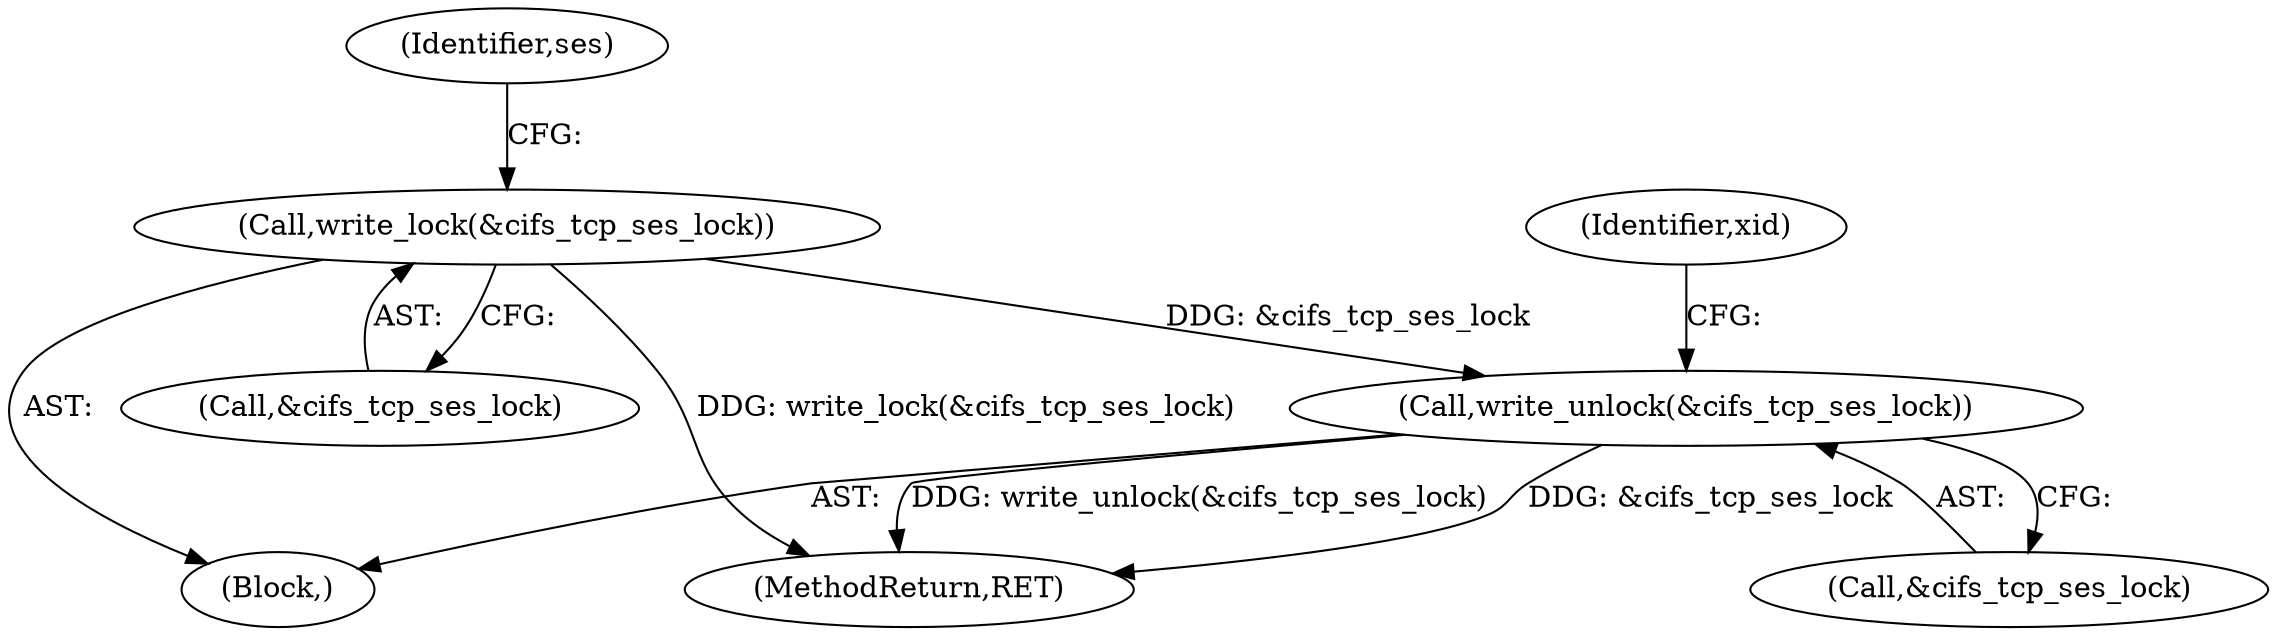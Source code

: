 digraph "0_linux_4ff67b720c02c36e54d55b88c2931879b7db1cd2_0@API" {
"1000377" [label="(Call,write_unlock(&cifs_tcp_ses_lock))"];
"1000365" [label="(Call,write_lock(&cifs_tcp_ses_lock))"];
"1000109" [label="(Block,)"];
"1000365" [label="(Call,write_lock(&cifs_tcp_ses_lock))"];
"1000381" [label="(Identifier,xid)"];
"1000378" [label="(Call,&cifs_tcp_ses_lock)"];
"1000366" [label="(Call,&cifs_tcp_ses_lock)"];
"1000377" [label="(Call,write_unlock(&cifs_tcp_ses_lock))"];
"1000371" [label="(Identifier,ses)"];
"1000392" [label="(MethodReturn,RET)"];
"1000377" -> "1000109"  [label="AST: "];
"1000377" -> "1000378"  [label="CFG: "];
"1000378" -> "1000377"  [label="AST: "];
"1000381" -> "1000377"  [label="CFG: "];
"1000377" -> "1000392"  [label="DDG: write_unlock(&cifs_tcp_ses_lock)"];
"1000377" -> "1000392"  [label="DDG: &cifs_tcp_ses_lock"];
"1000365" -> "1000377"  [label="DDG: &cifs_tcp_ses_lock"];
"1000365" -> "1000109"  [label="AST: "];
"1000365" -> "1000366"  [label="CFG: "];
"1000366" -> "1000365"  [label="AST: "];
"1000371" -> "1000365"  [label="CFG: "];
"1000365" -> "1000392"  [label="DDG: write_lock(&cifs_tcp_ses_lock)"];
}
